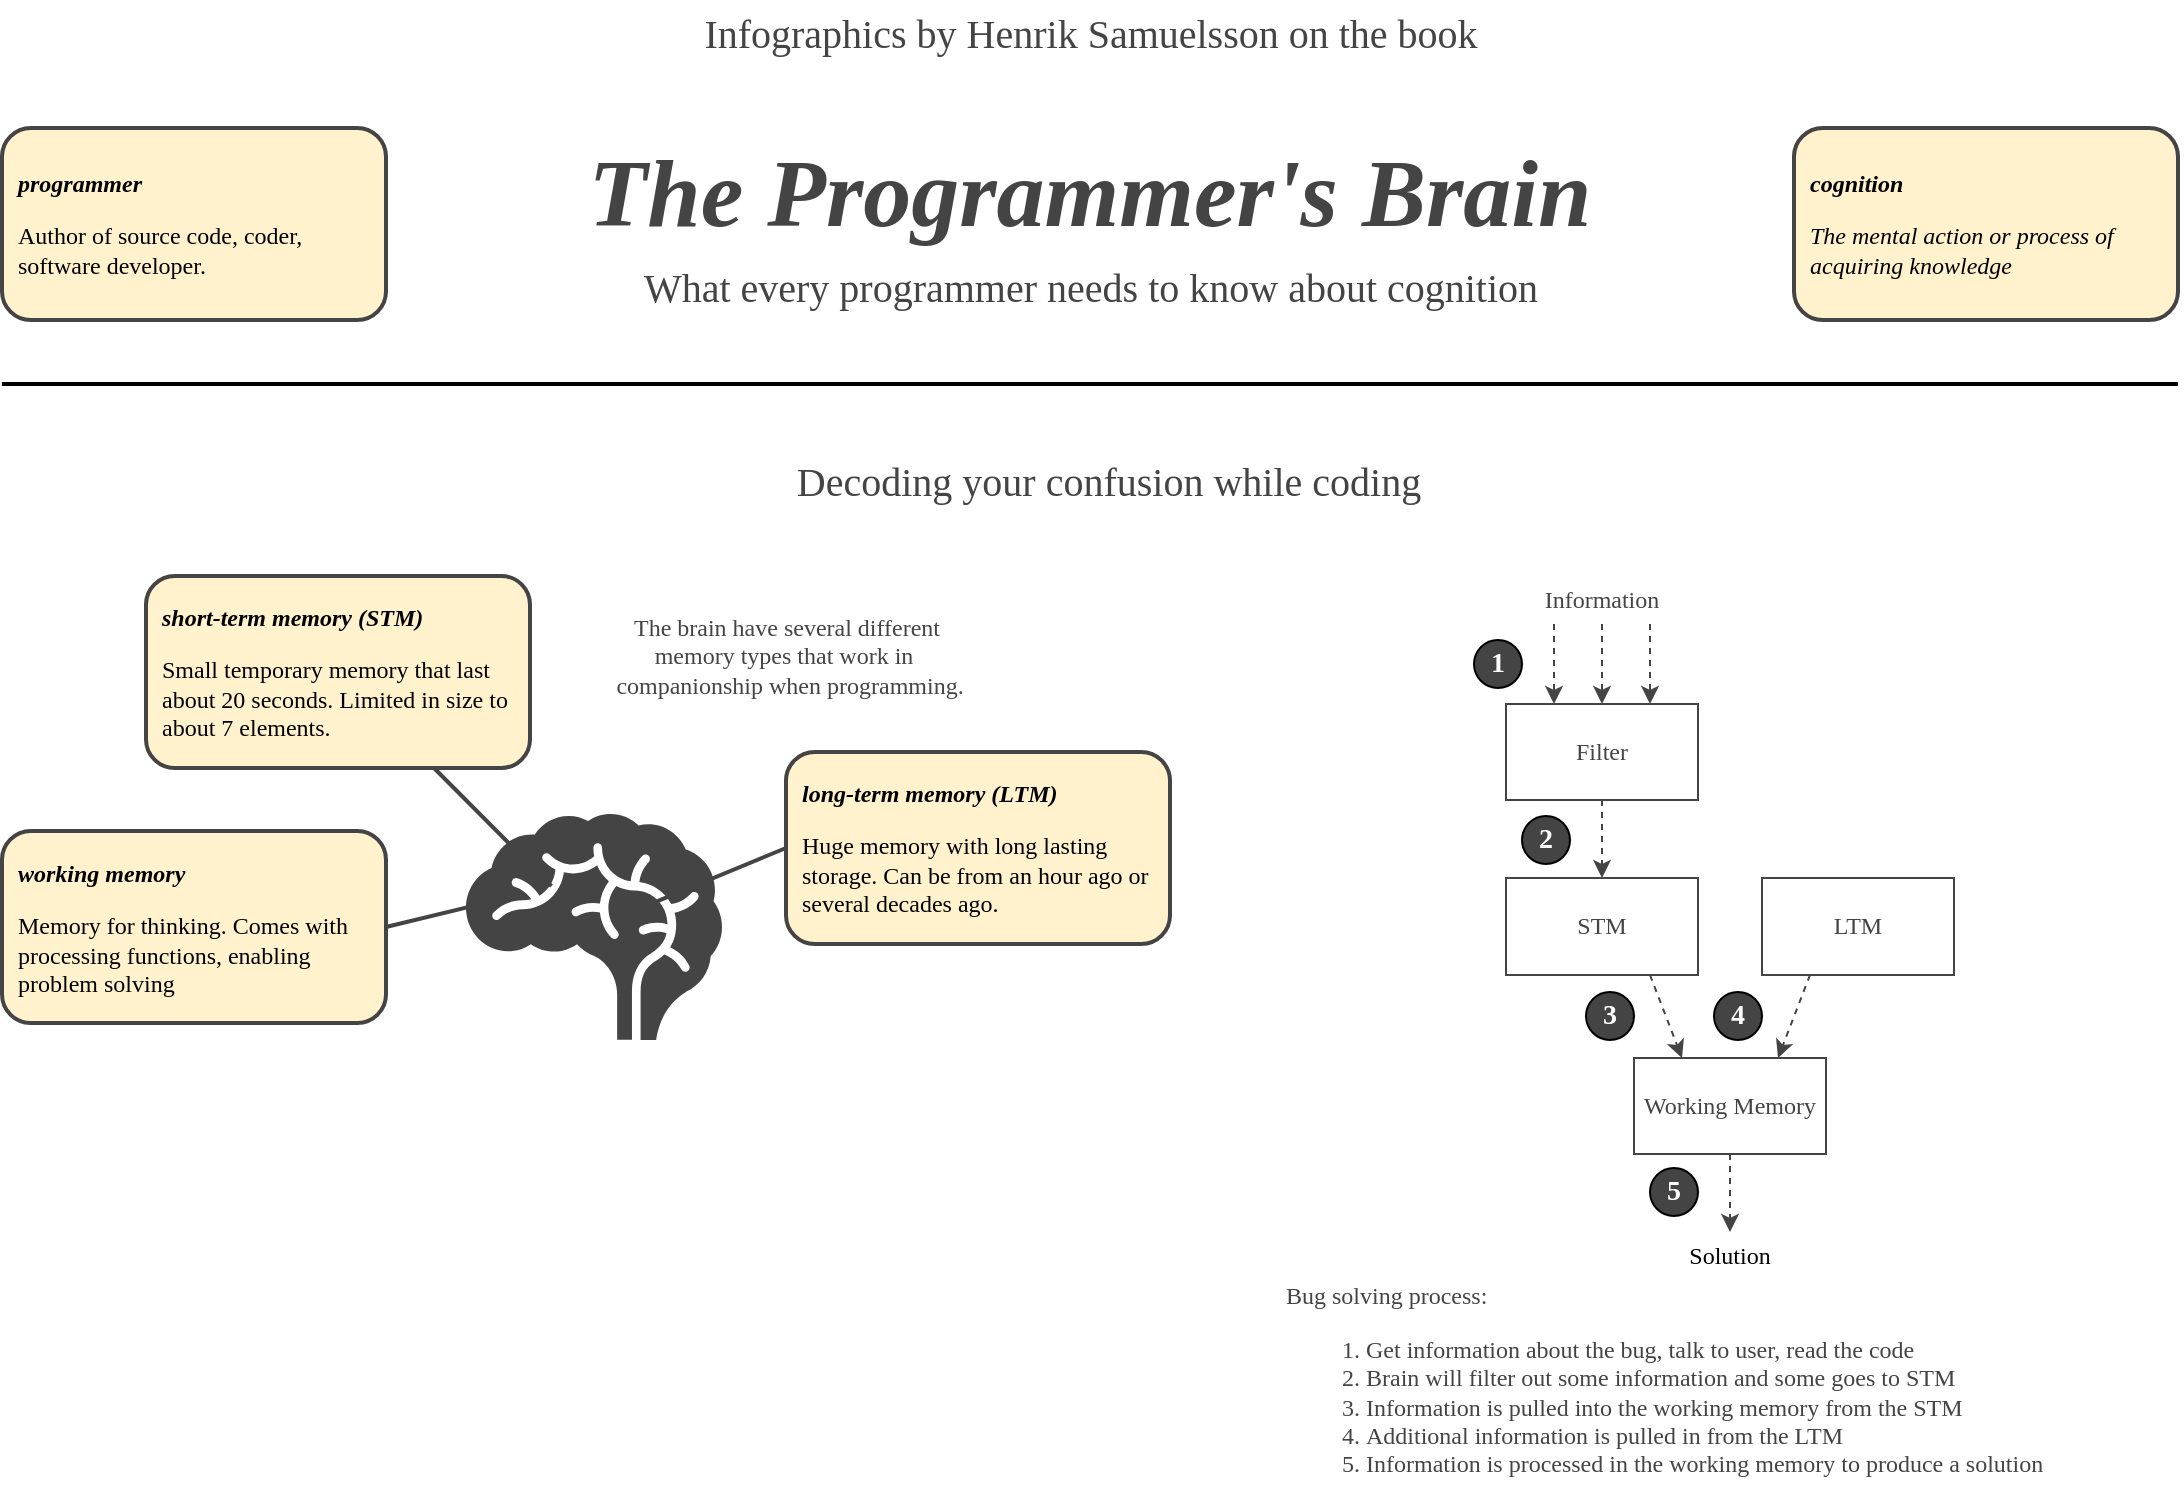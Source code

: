 <mxfile version="20.7.4" type="device"><diagram id="-kBkowGFSmhcYILJeYMs" name="Page-1"><mxGraphModel dx="1302" dy="1508" grid="0" gridSize="8" guides="1" tooltips="1" connect="1" arrows="1" fold="1" page="1" pageScale="1" pageWidth="1169" pageHeight="1654" math="0" shadow="0"><root><mxCell id="0"/><mxCell id="1" parent="0"/><mxCell id="QuDEhyJebT7pmS3XxFOC-4" value="&lt;span style=&quot;font-style: normal; font-size: 20px;&quot;&gt;Infographics by Henrik Samuelsson on the book&lt;/span&gt;" style="text;html=1;strokeColor=none;fillColor=none;align=center;verticalAlign=middle;rounded=0;labelBackgroundColor=none;fontFamily=Comic Sans MS;fontSize=20;fontColor=#444444;fontStyle=2" parent="1" vertex="1"><mxGeometry x="32" y="32" width="1088" height="32" as="geometry"/></mxCell><mxCell id="QuDEhyJebT7pmS3XxFOC-7" value="&lt;b style=&quot;font-size: 48px;&quot;&gt;&lt;i style=&quot;font-size: 48px;&quot;&gt;The Programmer's Brain&lt;/i&gt;&lt;/b&gt;" style="text;html=1;strokeColor=none;fillColor=none;align=center;verticalAlign=middle;whiteSpace=wrap;rounded=0;shadow=0;labelBackgroundColor=none;sketch=0;strokeWidth=2;fontFamily=Comic Sans MS;fontSize=48;fontColor=#444444;" parent="1" vertex="1"><mxGeometry x="32" y="96" width="1088" height="64" as="geometry"/></mxCell><mxCell id="QuDEhyJebT7pmS3XxFOC-8" value="What every programmer needs to know about cognition" style="text;html=1;strokeColor=none;fillColor=none;align=center;verticalAlign=middle;rounded=0;labelBackgroundColor=none;fontFamily=Comic Sans MS;fontSize=20;fontColor=#444444;fontStyle=0" parent="1" vertex="1"><mxGeometry x="256" y="159" width="640" height="32" as="geometry"/></mxCell><mxCell id="QuDEhyJebT7pmS3XxFOC-6" value="&lt;p style=&quot;line-height: 120%;&quot;&gt;&lt;b&gt;&lt;i&gt;programmer&lt;/i&gt;&lt;/b&gt;&lt;/p&gt;&lt;p style=&quot;line-height: 120%;&quot;&gt;Author of source code, coder, software developer.&lt;/p&gt;" style="rounded=1;whiteSpace=wrap;html=1;labelBackgroundColor=none;fontFamily=Comic Sans MS;fontSize=12;strokeColor=#444444;shadow=0;align=left;spacing=8;fillColor=#fff2cc;verticalAlign=middle;strokeWidth=2;" parent="1" vertex="1"><mxGeometry x="32" y="96" width="192" height="96" as="geometry"/></mxCell><mxCell id="QuDEhyJebT7pmS3XxFOC-5" value="&lt;p style=&quot;line-height: 120%;&quot;&gt;&lt;b&gt;&lt;i&gt;cognition&lt;/i&gt;&lt;/b&gt;&lt;/p&gt;&lt;p style=&quot;line-height: 120%;&quot;&gt;&lt;i&gt;The mental action or process of acquiring knowledge&lt;/i&gt;&lt;/p&gt;" style="rounded=1;whiteSpace=wrap;html=1;labelBackgroundColor=none;fontFamily=Comic Sans MS;fontSize=12;strokeColor=#444444;shadow=0;align=left;spacing=8;fillColor=#fff2cc;verticalAlign=middle;strokeWidth=2;" parent="1" vertex="1"><mxGeometry x="928" y="96" width="192" height="96" as="geometry"/></mxCell><mxCell id="sSm1WLeLpb1kl2EVyNoC-1" value="" style="shape=mxgraph.signs.healthcare.brain;html=1;pointerEvents=1;fillColor=#444444;strokeColor=none;verticalLabelPosition=bottom;verticalAlign=top;align=center;fontColor=#CCE5FB;" parent="1" vertex="1"><mxGeometry x="264" y="439" width="128" height="113" as="geometry"/></mxCell><mxCell id="sSm1WLeLpb1kl2EVyNoC-3" style="rounded=0;orthogonalLoop=1;jettySize=auto;html=1;strokeWidth=2;strokeColor=#444444;endArrow=none;endFill=0;exitX=0;exitY=0.5;exitDx=0;exitDy=0;entryX=0.741;entryY=0.389;entryDx=0;entryDy=0;entryPerimeter=0;" parent="1" source="sSm1WLeLpb1kl2EVyNoC-2" target="sSm1WLeLpb1kl2EVyNoC-1" edge="1"><mxGeometry relative="1" as="geometry"><mxPoint x="400" y="480" as="targetPoint"/></mxGeometry></mxCell><mxCell id="sSm1WLeLpb1kl2EVyNoC-2" value="&lt;p style=&quot;line-height: 120%;&quot;&gt;&lt;b&gt;&lt;i&gt;long-term memory (LTM)&lt;/i&gt;&lt;/b&gt;&lt;/p&gt;&lt;p style=&quot;line-height: 120%;&quot;&gt;Huge memory with long lasting storage. Can be from an hour ago or several decades ago.&lt;/p&gt;" style="rounded=1;whiteSpace=wrap;html=1;labelBackgroundColor=none;fontFamily=Comic Sans MS;fontSize=12;strokeColor=#444444;shadow=0;align=left;spacing=8;fillColor=#fff2cc;verticalAlign=middle;strokeWidth=2;" parent="1" vertex="1"><mxGeometry x="424" y="408" width="192" height="96" as="geometry"/></mxCell><mxCell id="sSm1WLeLpb1kl2EVyNoC-5" style="edgeStyle=none;rounded=0;orthogonalLoop=1;jettySize=auto;html=1;exitX=0.75;exitY=1;exitDx=0;exitDy=0;strokeColor=#444444;strokeWidth=2;endArrow=none;endFill=0;entryX=0.334;entryY=0.319;entryDx=0;entryDy=0;entryPerimeter=0;" parent="1" source="sSm1WLeLpb1kl2EVyNoC-4" target="sSm1WLeLpb1kl2EVyNoC-1" edge="1"><mxGeometry relative="1" as="geometry"/></mxCell><mxCell id="sSm1WLeLpb1kl2EVyNoC-4" value="&lt;p style=&quot;line-height: 120%;&quot;&gt;&lt;b&gt;&lt;i&gt;short-term memory (STM)&lt;/i&gt;&lt;/b&gt;&lt;/p&gt;&lt;p style=&quot;line-height: 120%;&quot;&gt;Small temporary memory that last about 20 seconds. Limited in size to about 7 elements.&amp;nbsp;&lt;/p&gt;" style="rounded=1;whiteSpace=wrap;html=1;labelBackgroundColor=none;fontFamily=Comic Sans MS;fontSize=12;strokeColor=#444444;shadow=0;align=left;spacing=8;fillColor=#fff2cc;verticalAlign=middle;strokeWidth=2;" parent="1" vertex="1"><mxGeometry x="104" y="320" width="192" height="96" as="geometry"/></mxCell><mxCell id="sSm1WLeLpb1kl2EVyNoC-7" style="edgeStyle=none;rounded=0;orthogonalLoop=1;jettySize=auto;html=1;exitX=1;exitY=0.5;exitDx=0;exitDy=0;strokeColor=#444444;strokeWidth=2;endArrow=none;endFill=0;" parent="1" source="sSm1WLeLpb1kl2EVyNoC-6" edge="1"><mxGeometry relative="1" as="geometry"><mxPoint x="288" y="480" as="targetPoint"/></mxGeometry></mxCell><mxCell id="sSm1WLeLpb1kl2EVyNoC-6" value="&lt;p style=&quot;line-height: 120%;&quot;&gt;&lt;b&gt;&lt;i&gt;working memory&lt;/i&gt;&lt;/b&gt;&lt;/p&gt;&lt;p style=&quot;line-height: 120%;&quot;&gt;Memory for thinking. Comes with processing functions, enabling problem solving&lt;/p&gt;" style="rounded=1;whiteSpace=wrap;html=1;labelBackgroundColor=none;fontFamily=Comic Sans MS;fontSize=12;strokeColor=#444444;shadow=0;align=left;spacing=8;fillColor=#fff2cc;verticalAlign=middle;strokeWidth=2;" parent="1" vertex="1"><mxGeometry x="32" y="447.5" width="192" height="96" as="geometry"/></mxCell><mxCell id="sSm1WLeLpb1kl2EVyNoC-9" value="&lt;span style=&quot;font-style: normal; font-size: 12px;&quot;&gt;The brain have several different&lt;br&gt;memory types that work in&amp;nbsp;&lt;br&gt;&amp;nbsp;companionship when programming.&lt;/span&gt;" style="text;html=1;strokeColor=none;fillColor=none;align=center;verticalAlign=middle;rounded=0;labelBackgroundColor=none;fontFamily=Comic Sans MS;fontSize=12;fontColor=#444444;fontStyle=2" parent="1" vertex="1"><mxGeometry x="312" y="336" width="224" height="48" as="geometry"/></mxCell><mxCell id="saK-7EWcwARU8_ilLvhi-2" value="" style="endArrow=none;html=1;rounded=0;strokeWidth=2;" edge="1" parent="1"><mxGeometry width="50" height="50" relative="1" as="geometry"><mxPoint x="32" y="224" as="sourcePoint"/><mxPoint x="1120" y="224" as="targetPoint"/></mxGeometry></mxCell><mxCell id="saK-7EWcwARU8_ilLvhi-3" value="Decoding your confusion while coding" style="text;html=1;strokeColor=none;fillColor=none;align=center;verticalAlign=middle;rounded=0;labelBackgroundColor=none;fontFamily=Comic Sans MS;fontSize=20;fontColor=#444444;fontStyle=0" vertex="1" parent="1"><mxGeometry x="265" y="256" width="640" height="32" as="geometry"/></mxCell><mxCell id="saK-7EWcwARU8_ilLvhi-13" style="edgeStyle=orthogonalEdgeStyle;rounded=0;orthogonalLoop=1;jettySize=auto;html=1;exitX=0.5;exitY=1;exitDx=0;exitDy=0;entryX=0.5;entryY=0;entryDx=0;entryDy=0;dashed=1;strokeWidth=1;fontFamily=Comic Sans MS;fontSize=12;endArrow=classic;endFill=1;strokeColor=#444444;" edge="1" parent="1" source="saK-7EWcwARU8_ilLvhi-6" target="saK-7EWcwARU8_ilLvhi-9"><mxGeometry relative="1" as="geometry"><mxPoint x="832" y="440" as="sourcePoint"/></mxGeometry></mxCell><mxCell id="saK-7EWcwARU8_ilLvhi-6" value="Filter" style="rounded=0;whiteSpace=wrap;html=1;strokeWidth=1;fontFamily=Comic Sans MS;fontSize=12;strokeColor=#444444;fontColor=#444444;" vertex="1" parent="1"><mxGeometry x="784" y="384" width="96" height="48" as="geometry"/></mxCell><mxCell id="saK-7EWcwARU8_ilLvhi-11" style="edgeStyle=orthogonalEdgeStyle;rounded=0;orthogonalLoop=1;jettySize=auto;html=1;exitX=0.5;exitY=1;exitDx=0;exitDy=0;dashed=1;strokeWidth=1;fontFamily=Comic Sans MS;fontSize=12;endArrow=classic;endFill=1;strokeColor=#444444;" edge="1" parent="1" source="saK-7EWcwARU8_ilLvhi-7" target="saK-7EWcwARU8_ilLvhi-6"><mxGeometry relative="1" as="geometry"/></mxCell><mxCell id="saK-7EWcwARU8_ilLvhi-12" style="edgeStyle=orthogonalEdgeStyle;rounded=0;orthogonalLoop=1;jettySize=auto;html=1;exitX=0.25;exitY=1;exitDx=0;exitDy=0;entryX=0.25;entryY=0;entryDx=0;entryDy=0;dashed=1;strokeWidth=1;fontFamily=Comic Sans MS;fontSize=12;endArrow=classic;endFill=1;strokeColor=#444444;" edge="1" parent="1" source="saK-7EWcwARU8_ilLvhi-7" target="saK-7EWcwARU8_ilLvhi-6"><mxGeometry relative="1" as="geometry"/></mxCell><mxCell id="saK-7EWcwARU8_ilLvhi-7" value="Information" style="rounded=0;whiteSpace=wrap;html=1;strokeWidth=1;fontFamily=Comic Sans MS;fontSize=12;fillColor=none;strokeColor=none;fontColor=#444444;" vertex="1" parent="1"><mxGeometry x="784" y="320" width="96" height="24" as="geometry"/></mxCell><mxCell id="saK-7EWcwARU8_ilLvhi-16" style="rounded=0;orthogonalLoop=1;jettySize=auto;html=1;exitX=0.75;exitY=1;exitDx=0;exitDy=0;entryX=0.25;entryY=0;entryDx=0;entryDy=0;dashed=1;strokeWidth=1;fontFamily=Comic Sans MS;fontSize=12;endArrow=classic;endFill=1;strokeColor=#444444;" edge="1" parent="1" source="saK-7EWcwARU8_ilLvhi-9" target="saK-7EWcwARU8_ilLvhi-14"><mxGeometry relative="1" as="geometry"/></mxCell><mxCell id="saK-7EWcwARU8_ilLvhi-9" value="STM" style="rounded=0;whiteSpace=wrap;html=1;strokeWidth=1;fontFamily=Comic Sans MS;fontSize=12;strokeColor=#444444;fontColor=#444444;" vertex="1" parent="1"><mxGeometry x="784" y="471" width="96" height="48.5" as="geometry"/></mxCell><mxCell id="saK-7EWcwARU8_ilLvhi-10" value="" style="endArrow=classic;html=1;rounded=0;strokeWidth=1;fontFamily=Comic Sans MS;fontSize=12;entryX=0.75;entryY=0;entryDx=0;entryDy=0;exitX=0.75;exitY=1;exitDx=0;exitDy=0;endFill=1;dashed=1;strokeColor=#444444;" edge="1" parent="1" source="saK-7EWcwARU8_ilLvhi-7" target="saK-7EWcwARU8_ilLvhi-6"><mxGeometry width="50" height="50" relative="1" as="geometry"><mxPoint x="1008" y="352" as="sourcePoint"/><mxPoint x="1010.04" y="392.012" as="targetPoint"/></mxGeometry></mxCell><mxCell id="saK-7EWcwARU8_ilLvhi-19" style="edgeStyle=none;rounded=0;orthogonalLoop=1;jettySize=auto;html=1;exitX=0.5;exitY=1;exitDx=0;exitDy=0;entryX=0.5;entryY=0;entryDx=0;entryDy=0;dashed=1;strokeWidth=1;fontFamily=Comic Sans MS;fontSize=12;endArrow=classic;endFill=1;strokeColor=#444444;" edge="1" parent="1" source="saK-7EWcwARU8_ilLvhi-14" target="saK-7EWcwARU8_ilLvhi-18"><mxGeometry relative="1" as="geometry"/></mxCell><mxCell id="saK-7EWcwARU8_ilLvhi-14" value="Working Memory" style="rounded=0;whiteSpace=wrap;html=1;strokeWidth=1;fontFamily=Comic Sans MS;fontSize=12;strokeColor=#444444;fontColor=#444444;" vertex="1" parent="1"><mxGeometry x="848" y="561" width="96" height="48" as="geometry"/></mxCell><mxCell id="saK-7EWcwARU8_ilLvhi-17" style="edgeStyle=none;rounded=0;orthogonalLoop=1;jettySize=auto;html=1;exitX=0.25;exitY=1;exitDx=0;exitDy=0;entryX=0.75;entryY=0;entryDx=0;entryDy=0;dashed=1;strokeWidth=1;fontFamily=Comic Sans MS;fontSize=12;endArrow=classic;endFill=1;strokeColor=#444444;" edge="1" parent="1" source="saK-7EWcwARU8_ilLvhi-15" target="saK-7EWcwARU8_ilLvhi-14"><mxGeometry relative="1" as="geometry"/></mxCell><mxCell id="saK-7EWcwARU8_ilLvhi-15" value="LTM" style="rounded=0;whiteSpace=wrap;html=1;strokeWidth=1;fontFamily=Comic Sans MS;fontSize=12;strokeColor=#444444;fontColor=#444444;" vertex="1" parent="1"><mxGeometry x="912" y="471" width="96" height="48.5" as="geometry"/></mxCell><mxCell id="saK-7EWcwARU8_ilLvhi-18" value="Solution" style="rounded=0;whiteSpace=wrap;html=1;strokeWidth=1;fontFamily=Comic Sans MS;fontSize=12;fillColor=none;strokeColor=none;fontColor=#000000;" vertex="1" parent="1"><mxGeometry x="848" y="648" width="96" height="24" as="geometry"/></mxCell><mxCell id="saK-7EWcwARU8_ilLvhi-20" value="1" style="ellipse;whiteSpace=wrap;html=1;aspect=fixed;strokeWidth=1;fontFamily=Comic Sans MS;fontSize=14;fillColor=#444444;fontStyle=1;labelBackgroundColor=#444444;fontColor=#FFFFFF;" vertex="1" parent="1"><mxGeometry x="768" y="352" width="24" height="24" as="geometry"/></mxCell><mxCell id="saK-7EWcwARU8_ilLvhi-21" value="2" style="ellipse;whiteSpace=wrap;html=1;aspect=fixed;strokeWidth=1;fontFamily=Comic Sans MS;fontSize=14;fillColor=#444444;fontStyle=1;labelBackgroundColor=#444444;fontColor=#FFFFFF;" vertex="1" parent="1"><mxGeometry x="792" y="440" width="24" height="24" as="geometry"/></mxCell><mxCell id="saK-7EWcwARU8_ilLvhi-22" value="3" style="ellipse;whiteSpace=wrap;html=1;aspect=fixed;strokeWidth=1;fontFamily=Comic Sans MS;fontSize=14;fillColor=#444444;fontStyle=1;labelBackgroundColor=#444444;fontColor=#FFFFFF;" vertex="1" parent="1"><mxGeometry x="824" y="528" width="24" height="24" as="geometry"/></mxCell><mxCell id="saK-7EWcwARU8_ilLvhi-24" value="4" style="ellipse;whiteSpace=wrap;html=1;aspect=fixed;strokeWidth=1;fontFamily=Comic Sans MS;fontSize=14;fillColor=#444444;fontStyle=1;labelBackgroundColor=#444444;fontColor=#FFFFFF;" vertex="1" parent="1"><mxGeometry x="888" y="528" width="24" height="24" as="geometry"/></mxCell><mxCell id="saK-7EWcwARU8_ilLvhi-25" value="5" style="ellipse;whiteSpace=wrap;html=1;aspect=fixed;strokeWidth=1;fontFamily=Comic Sans MS;fontSize=14;fillColor=#444444;fontStyle=1;labelBackgroundColor=#444444;fontColor=#FFFFFF;" vertex="1" parent="1"><mxGeometry x="856" y="616" width="24" height="24" as="geometry"/></mxCell><mxCell id="saK-7EWcwARU8_ilLvhi-27" value="&lt;span style=&quot;font-style: normal;&quot;&gt;Bug solving process:&lt;br&gt;&lt;ol&gt;&lt;li&gt;&lt;span style=&quot;font-style: normal;&quot;&gt;Get information about the bug, talk to user, read the code&lt;/span&gt;&lt;/li&gt;&lt;li&gt;&lt;span style=&quot;font-style: normal;&quot;&gt;Brain will filter out some information and some goes to STM&lt;/span&gt;&lt;/li&gt;&lt;li&gt;&lt;span style=&quot;font-style: normal;&quot;&gt;Information is pulled into the working memory from the STM&lt;/span&gt;&lt;/li&gt;&lt;li&gt;&lt;span style=&quot;font-style: normal;&quot;&gt;Additional information is pulled in from the LTM&lt;/span&gt;&lt;/li&gt;&lt;li&gt;&lt;span style=&quot;font-style: normal;&quot;&gt;Information is processed in the working memory to produce a solution&lt;/span&gt;&lt;/li&gt;&lt;/ol&gt;&lt;/span&gt;" style="text;html=1;strokeColor=none;fillColor=none;align=left;verticalAlign=middle;rounded=0;labelBackgroundColor=none;fontFamily=Comic Sans MS;fontSize=12;fontColor=#444444;fontStyle=2" vertex="1" parent="1"><mxGeometry x="672" y="672" width="448" height="112" as="geometry"/></mxCell></root></mxGraphModel></diagram></mxfile>